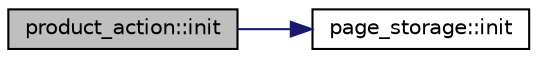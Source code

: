 digraph "product_action::init"
{
  edge [fontname="Helvetica",fontsize="10",labelfontname="Helvetica",labelfontsize="10"];
  node [fontname="Helvetica",fontsize="10",shape=record];
  rankdir="LR";
  Node2819 [label="product_action::init",height=0.2,width=0.4,color="black", fillcolor="grey75", style="filled", fontcolor="black"];
  Node2819 -> Node2820 [color="midnightblue",fontsize="10",style="solid",fontname="Helvetica"];
  Node2820 [label="page_storage::init",height=0.2,width=0.4,color="black", fillcolor="white", style="filled",URL="$dc/d72/classpage__storage.html#a53d9d92efcff0000764402fcf7cef6e2"];
}
